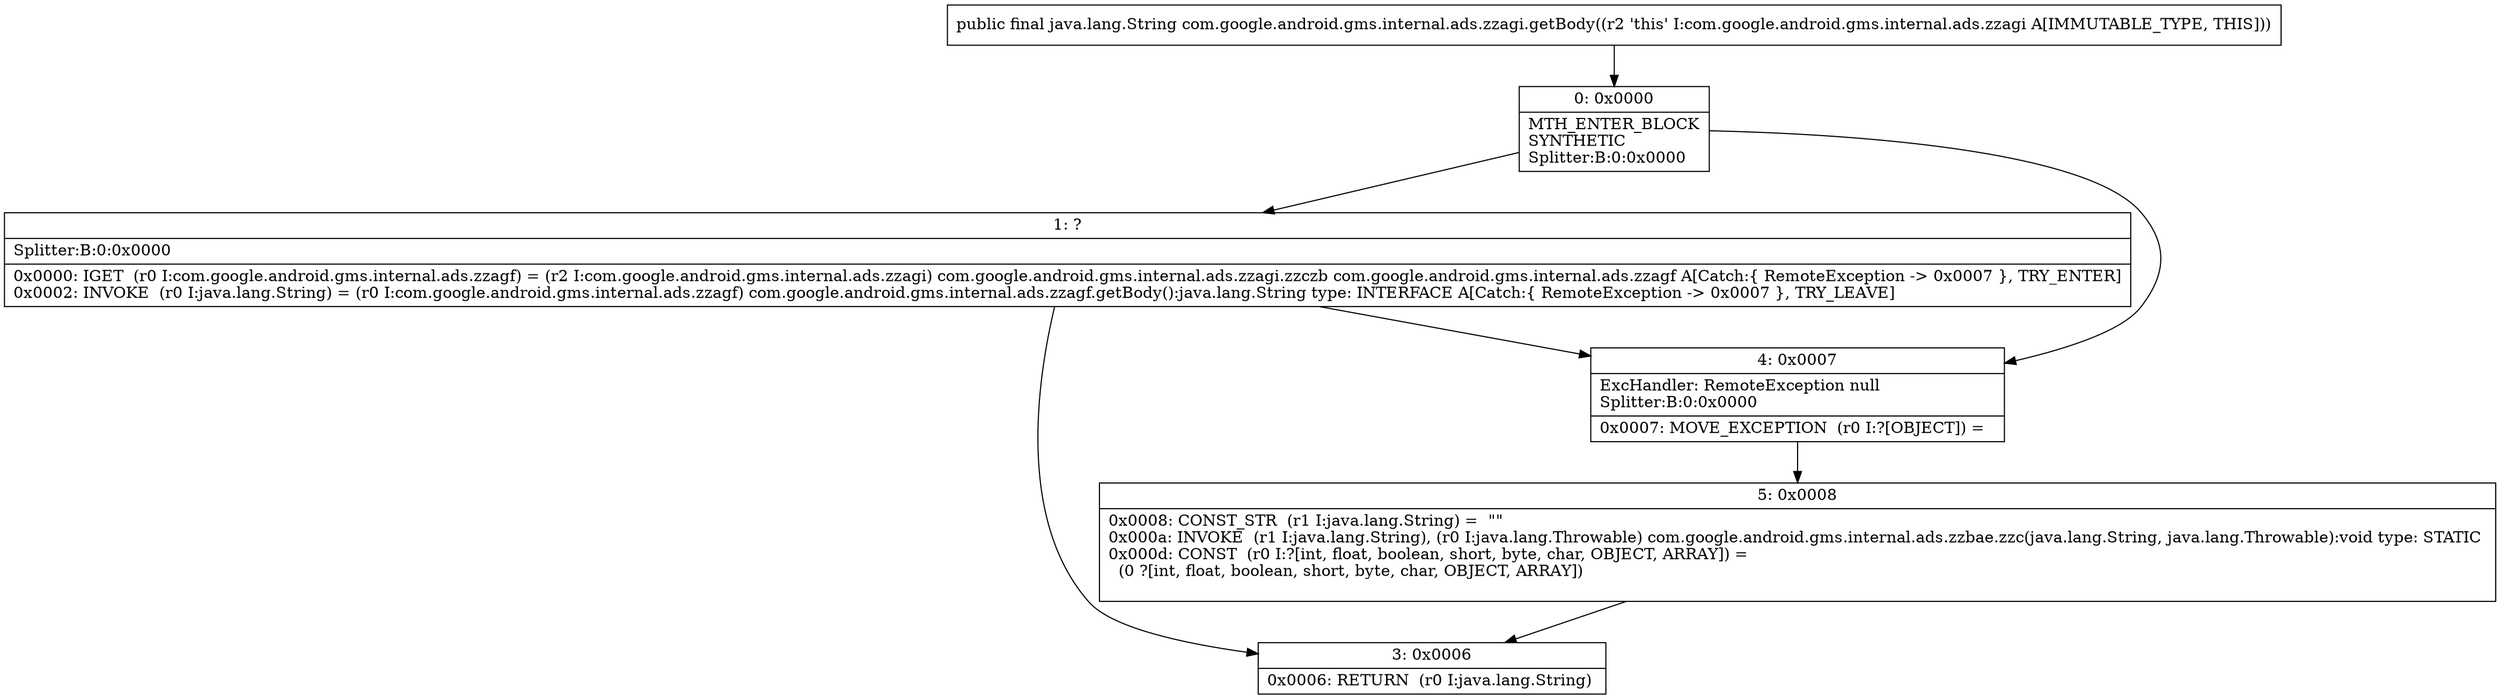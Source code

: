 digraph "CFG forcom.google.android.gms.internal.ads.zzagi.getBody()Ljava\/lang\/String;" {
Node_0 [shape=record,label="{0\:\ 0x0000|MTH_ENTER_BLOCK\lSYNTHETIC\lSplitter:B:0:0x0000\l}"];
Node_1 [shape=record,label="{1\:\ ?|Splitter:B:0:0x0000\l|0x0000: IGET  (r0 I:com.google.android.gms.internal.ads.zzagf) = (r2 I:com.google.android.gms.internal.ads.zzagi) com.google.android.gms.internal.ads.zzagi.zzczb com.google.android.gms.internal.ads.zzagf A[Catch:\{ RemoteException \-\> 0x0007 \}, TRY_ENTER]\l0x0002: INVOKE  (r0 I:java.lang.String) = (r0 I:com.google.android.gms.internal.ads.zzagf) com.google.android.gms.internal.ads.zzagf.getBody():java.lang.String type: INTERFACE A[Catch:\{ RemoteException \-\> 0x0007 \}, TRY_LEAVE]\l}"];
Node_3 [shape=record,label="{3\:\ 0x0006|0x0006: RETURN  (r0 I:java.lang.String) \l}"];
Node_4 [shape=record,label="{4\:\ 0x0007|ExcHandler: RemoteException null\lSplitter:B:0:0x0000\l|0x0007: MOVE_EXCEPTION  (r0 I:?[OBJECT]) =  \l}"];
Node_5 [shape=record,label="{5\:\ 0x0008|0x0008: CONST_STR  (r1 I:java.lang.String) =  \"\" \l0x000a: INVOKE  (r1 I:java.lang.String), (r0 I:java.lang.Throwable) com.google.android.gms.internal.ads.zzbae.zzc(java.lang.String, java.lang.Throwable):void type: STATIC \l0x000d: CONST  (r0 I:?[int, float, boolean, short, byte, char, OBJECT, ARRAY]) = \l  (0 ?[int, float, boolean, short, byte, char, OBJECT, ARRAY])\l \l}"];
MethodNode[shape=record,label="{public final java.lang.String com.google.android.gms.internal.ads.zzagi.getBody((r2 'this' I:com.google.android.gms.internal.ads.zzagi A[IMMUTABLE_TYPE, THIS])) }"];
MethodNode -> Node_0;
Node_0 -> Node_1;
Node_0 -> Node_4;
Node_1 -> Node_4;
Node_1 -> Node_3;
Node_4 -> Node_5;
Node_5 -> Node_3;
}

